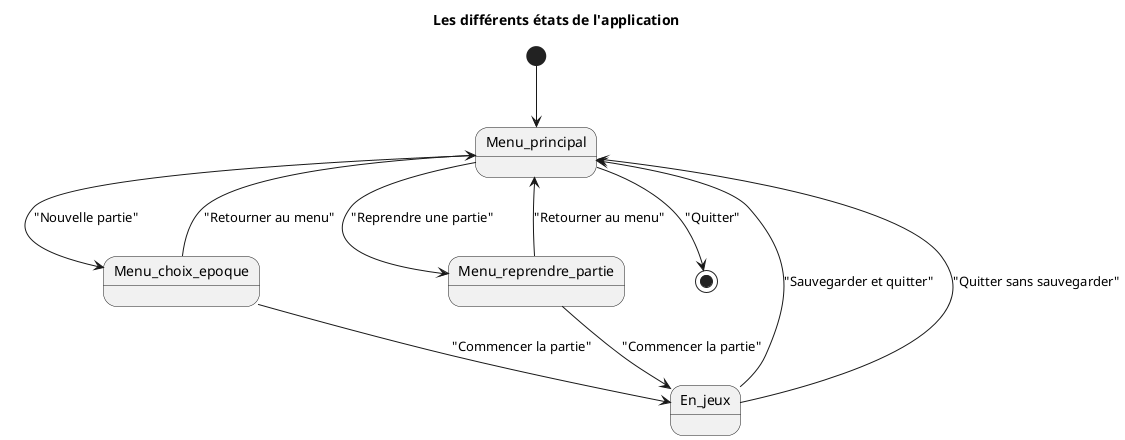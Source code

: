 @startuml

title Les différents états de l'application

[*] --> Menu_principal
Menu_principal --> Menu_choix_epoque : "Nouvelle partie"
Menu_principal --> Menu_reprendre_partie : "Reprendre une partie"
Menu_principal --> [*] : "Quitter"

Menu_choix_epoque --> En_jeux : "Commencer la partie"
Menu_choix_epoque --> Menu_principal : "Retourner au menu"

Menu_reprendre_partie --> En_jeux : "Commencer la partie"
Menu_reprendre_partie --> Menu_principal : "Retourner au menu"

En_jeux --> Menu_principal : "Sauvegarder et quitter"
En_jeux --> Menu_principal : "Quitter sans sauvegarder"

@enduml
